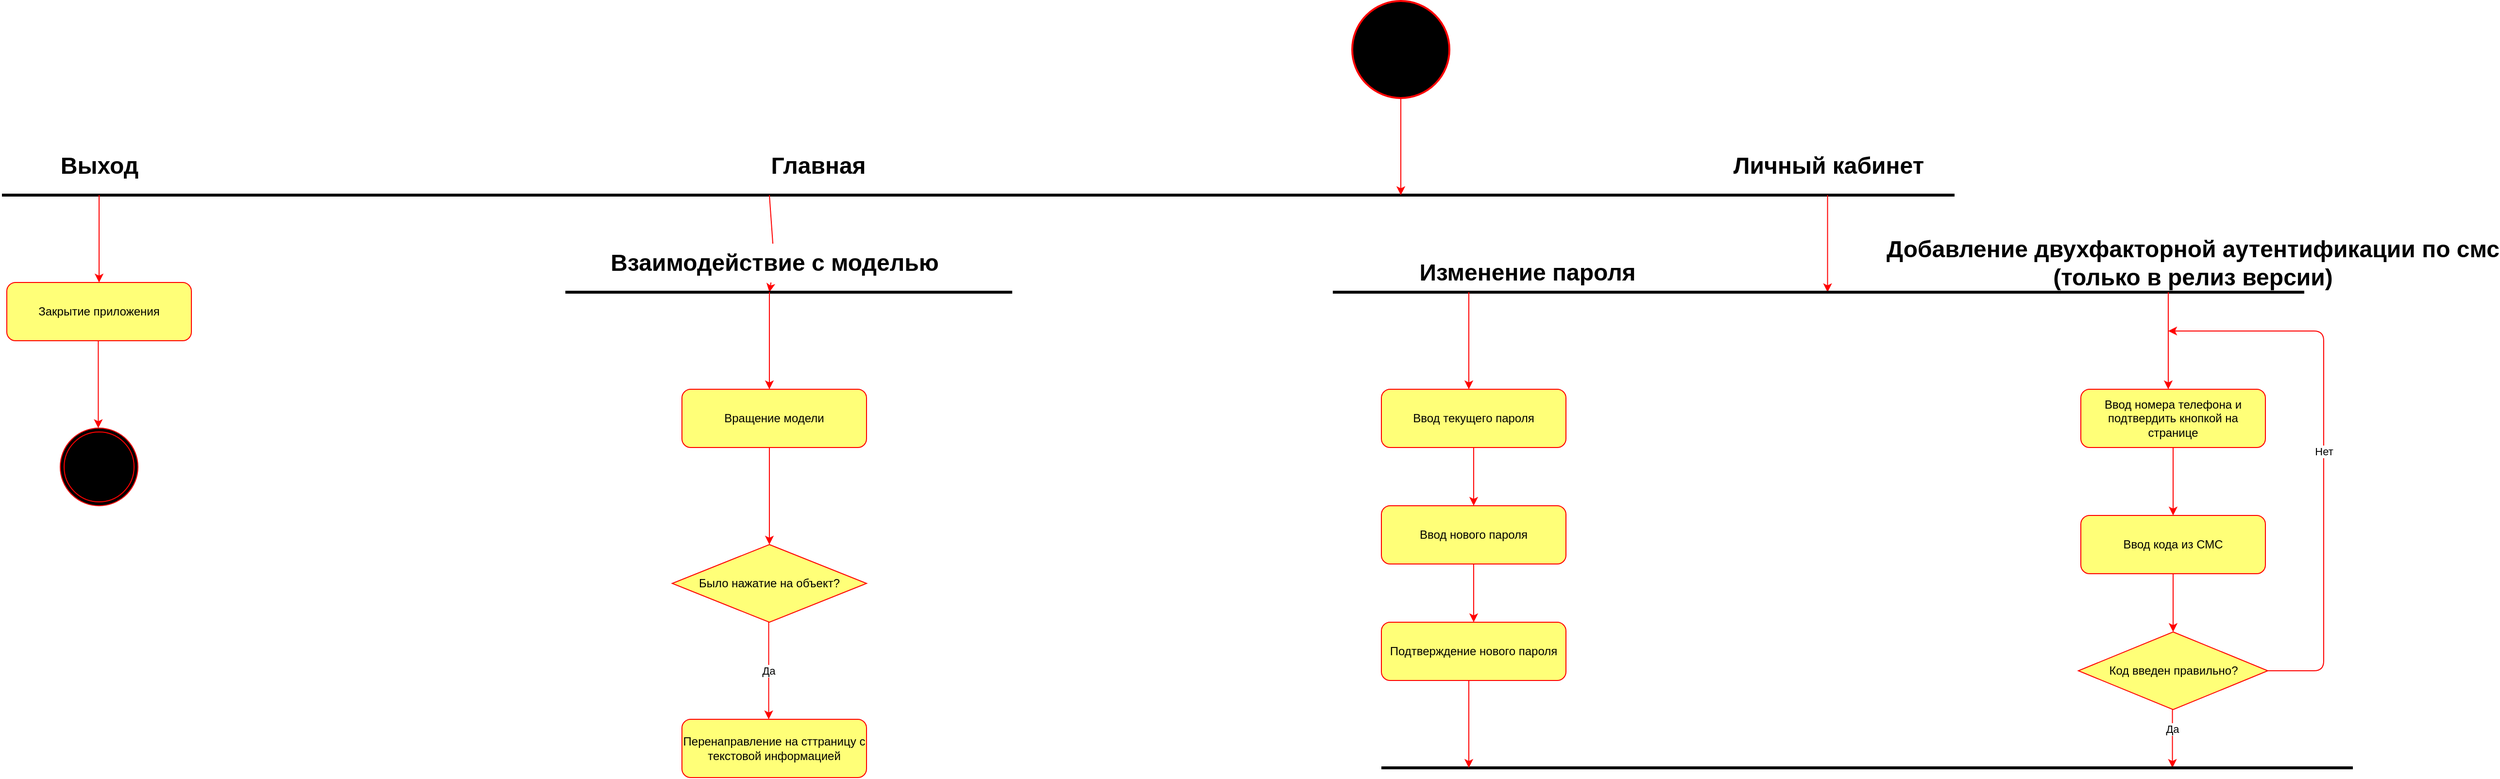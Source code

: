 <mxfile version="14.6.6" type="github">
  <diagram id="KsrvPjBczi0uRQ7n-0tx" name="Page-1">
    <mxGraphModel dx="4072" dy="2500" grid="1" gridSize="10" guides="1" tooltips="1" connect="1" arrows="1" fold="1" page="1" pageScale="1" pageWidth="850" pageHeight="1100" math="0" shadow="0">
      <root>
        <mxCell id="0" />
        <mxCell id="1" parent="0" />
        <mxCell id="nR79GMOMtEsPVqGwIcki-1" value="" style="strokeWidth=2;html=1;shape=mxgraph.flowchart.start_2;whiteSpace=wrap;fillColor=#000000;strokeColor=#FF0000;" vertex="1" parent="1">
          <mxGeometry x="360" y="-140" width="100" height="100" as="geometry" />
        </mxCell>
        <mxCell id="nR79GMOMtEsPVqGwIcki-3" value="" style="endArrow=none;html=1;strokeWidth=3;" edge="1" parent="1">
          <mxGeometry width="50" height="50" relative="1" as="geometry">
            <mxPoint x="-1030" y="60" as="sourcePoint" />
            <mxPoint x="980" y="60" as="targetPoint" />
          </mxGeometry>
        </mxCell>
        <mxCell id="nR79GMOMtEsPVqGwIcki-4" value="" style="endArrow=classic;html=1;strokeColor=#FF0000;exitX=0.5;exitY=1;exitDx=0;exitDy=0;exitPerimeter=0;" edge="1" parent="1" source="nR79GMOMtEsPVqGwIcki-1">
          <mxGeometry width="50" height="50" relative="1" as="geometry">
            <mxPoint x="410" y="40" as="sourcePoint" />
            <mxPoint x="410" y="60" as="targetPoint" />
          </mxGeometry>
        </mxCell>
        <mxCell id="nR79GMOMtEsPVqGwIcki-5" value="Личный кабинет" style="text;strokeColor=none;fillColor=none;html=1;fontSize=24;fontStyle=1;verticalAlign=middle;align=center;" vertex="1" parent="1">
          <mxGeometry x="800" y="10" width="100" height="40" as="geometry" />
        </mxCell>
        <mxCell id="nR79GMOMtEsPVqGwIcki-6" value="" style="endArrow=classic;html=1;strokeColor=#FF0000;exitX=0.5;exitY=1;exitDx=0;exitDy=0;exitPerimeter=0;" edge="1" parent="1">
          <mxGeometry width="50" height="50" relative="1" as="geometry">
            <mxPoint x="849.29" y="60" as="sourcePoint" />
            <mxPoint x="849.29" y="160" as="targetPoint" />
          </mxGeometry>
        </mxCell>
        <mxCell id="nR79GMOMtEsPVqGwIcki-7" value="" style="endArrow=none;html=1;strokeColor=#000000;strokeWidth=3;" edge="1" parent="1">
          <mxGeometry width="50" height="50" relative="1" as="geometry">
            <mxPoint x="340" y="160" as="sourcePoint" />
            <mxPoint x="1340" y="160" as="targetPoint" />
          </mxGeometry>
        </mxCell>
        <mxCell id="nR79GMOMtEsPVqGwIcki-8" value="Изменение пароля" style="text;strokeColor=none;fillColor=none;html=1;fontSize=24;fontStyle=1;verticalAlign=middle;align=center;" vertex="1" parent="1">
          <mxGeometry x="490" y="120" width="100" height="40" as="geometry" />
        </mxCell>
        <mxCell id="nR79GMOMtEsPVqGwIcki-10" value="" style="endArrow=classic;html=1;strokeColor=#FF0000;exitX=0.5;exitY=1;exitDx=0;exitDy=0;exitPerimeter=0;" edge="1" parent="1">
          <mxGeometry width="50" height="50" relative="1" as="geometry">
            <mxPoint x="480.0" y="160" as="sourcePoint" />
            <mxPoint x="480.0" y="260" as="targetPoint" />
          </mxGeometry>
        </mxCell>
        <mxCell id="nR79GMOMtEsPVqGwIcki-11" value="Ввод текущего пароля" style="rounded=1;whiteSpace=wrap;html=1;strokeColor=#FF0000;gradientColor=none;fillColor=#FFFF78;" vertex="1" parent="1">
          <mxGeometry x="390" y="260" width="190" height="60" as="geometry" />
        </mxCell>
        <mxCell id="nR79GMOMtEsPVqGwIcki-12" value="Ввод нового пароля" style="rounded=1;whiteSpace=wrap;html=1;strokeColor=#FF0000;gradientColor=none;fillColor=#FFFF78;" vertex="1" parent="1">
          <mxGeometry x="390" y="380" width="190" height="60" as="geometry" />
        </mxCell>
        <mxCell id="nR79GMOMtEsPVqGwIcki-13" value="" style="endArrow=classic;html=1;strokeColor=#FF0000;exitX=0.5;exitY=1;exitDx=0;exitDy=0;entryX=0.5;entryY=0;entryDx=0;entryDy=0;" edge="1" parent="1" source="nR79GMOMtEsPVqGwIcki-11" target="nR79GMOMtEsPVqGwIcki-12">
          <mxGeometry width="50" height="50" relative="1" as="geometry">
            <mxPoint x="490.0" y="170" as="sourcePoint" />
            <mxPoint x="490" y="270" as="targetPoint" />
          </mxGeometry>
        </mxCell>
        <mxCell id="nR79GMOMtEsPVqGwIcki-14" value="Подтверждение нового пароля" style="rounded=1;whiteSpace=wrap;html=1;strokeColor=#FF0000;gradientColor=none;fillColor=#FFFF78;" vertex="1" parent="1">
          <mxGeometry x="390" y="500" width="190" height="60" as="geometry" />
        </mxCell>
        <mxCell id="nR79GMOMtEsPVqGwIcki-15" value="" style="endArrow=classic;html=1;strokeColor=#FF0000;exitX=0.5;exitY=1;exitDx=0;exitDy=0;entryX=0.5;entryY=0;entryDx=0;entryDy=0;" edge="1" parent="1" source="nR79GMOMtEsPVqGwIcki-12" target="nR79GMOMtEsPVqGwIcki-14">
          <mxGeometry width="50" height="50" relative="1" as="geometry">
            <mxPoint x="495" y="330" as="sourcePoint" />
            <mxPoint x="495" y="390" as="targetPoint" />
          </mxGeometry>
        </mxCell>
        <mxCell id="nR79GMOMtEsPVqGwIcki-17" value="Добавление двухфакторной аутентификации по смс&lt;br&gt;(только в релиз версии)" style="text;strokeColor=none;fillColor=none;html=1;fontSize=24;fontStyle=1;verticalAlign=middle;align=center;" vertex="1" parent="1">
          <mxGeometry x="1175" y="110" width="100" height="40" as="geometry" />
        </mxCell>
        <mxCell id="nR79GMOMtEsPVqGwIcki-19" value="" style="endArrow=classic;html=1;strokeColor=#FF0000;exitX=0.5;exitY=1;exitDx=0;exitDy=0;exitPerimeter=0;" edge="1" parent="1">
          <mxGeometry width="50" height="50" relative="1" as="geometry">
            <mxPoint x="1200.0" y="160" as="sourcePoint" />
            <mxPoint x="1200" y="260" as="targetPoint" />
          </mxGeometry>
        </mxCell>
        <mxCell id="nR79GMOMtEsPVqGwIcki-20" value="Ввод номера телефона и подтвердить кнопкой на странице" style="rounded=1;whiteSpace=wrap;html=1;strokeColor=#FF0000;gradientColor=none;fillColor=#FFFF78;" vertex="1" parent="1">
          <mxGeometry x="1110" y="260" width="190" height="60" as="geometry" />
        </mxCell>
        <mxCell id="nR79GMOMtEsPVqGwIcki-21" value="Ввод кода из СМС" style="rounded=1;whiteSpace=wrap;html=1;strokeColor=#FF0000;gradientColor=none;fillColor=#FFFF78;" vertex="1" parent="1">
          <mxGeometry x="1110" y="390" width="190" height="60" as="geometry" />
        </mxCell>
        <mxCell id="nR79GMOMtEsPVqGwIcki-22" value="" style="endArrow=classic;html=1;strokeColor=#FF0000;exitX=0.5;exitY=1;exitDx=0;exitDy=0;entryX=0.5;entryY=0;entryDx=0;entryDy=0;" edge="1" parent="1" source="nR79GMOMtEsPVqGwIcki-20" target="nR79GMOMtEsPVqGwIcki-21">
          <mxGeometry width="50" height="50" relative="1" as="geometry">
            <mxPoint x="1210.0" y="170" as="sourcePoint" />
            <mxPoint x="1210" y="270" as="targetPoint" />
          </mxGeometry>
        </mxCell>
        <mxCell id="nR79GMOMtEsPVqGwIcki-23" value="Код введен правильно?" style="rhombus;whiteSpace=wrap;html=1;fillColor=#FFFF78;gradientColor=none;strokeColor=#FF0000;" vertex="1" parent="1">
          <mxGeometry x="1107.5" y="510" width="195" height="80" as="geometry" />
        </mxCell>
        <mxCell id="nR79GMOMtEsPVqGwIcki-24" value="" style="endArrow=classic;html=1;strokeColor=#FF0000;exitX=0.5;exitY=1;exitDx=0;exitDy=0;entryX=0.5;entryY=0;entryDx=0;entryDy=0;" edge="1" parent="1" source="nR79GMOMtEsPVqGwIcki-21" target="nR79GMOMtEsPVqGwIcki-23">
          <mxGeometry width="50" height="50" relative="1" as="geometry">
            <mxPoint x="1196.79" y="440" as="sourcePoint" />
            <mxPoint x="1196.79" y="510" as="targetPoint" />
          </mxGeometry>
        </mxCell>
        <mxCell id="nR79GMOMtEsPVqGwIcki-25" value="Нет" style="endArrow=classic;html=1;strokeColor=#FF0000;exitX=1;exitY=0.5;exitDx=0;exitDy=0;" edge="1" parent="1" source="nR79GMOMtEsPVqGwIcki-23">
          <mxGeometry width="50" height="50" relative="1" as="geometry">
            <mxPoint x="1370" y="540" as="sourcePoint" />
            <mxPoint x="1200" y="200" as="targetPoint" />
            <Array as="points">
              <mxPoint x="1360" y="550" />
              <mxPoint x="1360" y="200" />
            </Array>
          </mxGeometry>
        </mxCell>
        <mxCell id="nR79GMOMtEsPVqGwIcki-26" value="" style="endArrow=classic;html=1;strokeColor=#FF0000;exitX=0.5;exitY=1;exitDx=0;exitDy=0;entryX=0.5;entryY=0;entryDx=0;entryDy=0;" edge="1" parent="1">
          <mxGeometry width="50" height="50" relative="1" as="geometry">
            <mxPoint x="1204.29" y="590" as="sourcePoint" />
            <mxPoint x="1204.29" y="650" as="targetPoint" />
          </mxGeometry>
        </mxCell>
        <mxCell id="nR79GMOMtEsPVqGwIcki-27" value="Да" style="edgeLabel;html=1;align=center;verticalAlign=middle;resizable=0;points=[];" vertex="1" connectable="0" parent="nR79GMOMtEsPVqGwIcki-26">
          <mxGeometry x="-0.333" y="-1" relative="1" as="geometry">
            <mxPoint as="offset" />
          </mxGeometry>
        </mxCell>
        <mxCell id="nR79GMOMtEsPVqGwIcki-28" value="" style="endArrow=none;html=1;strokeColor=#000000;strokeWidth=3;" edge="1" parent="1">
          <mxGeometry width="50" height="50" relative="1" as="geometry">
            <mxPoint x="390" y="650" as="sourcePoint" />
            <mxPoint x="1390" y="650" as="targetPoint" />
          </mxGeometry>
        </mxCell>
        <mxCell id="nR79GMOMtEsPVqGwIcki-29" value="" style="endArrow=classic;html=1;strokeColor=#FF0000;exitX=0.5;exitY=1;exitDx=0;exitDy=0;" edge="1" parent="1">
          <mxGeometry width="50" height="50" relative="1" as="geometry">
            <mxPoint x="480" y="560" as="sourcePoint" />
            <mxPoint x="480" y="650" as="targetPoint" />
          </mxGeometry>
        </mxCell>
        <mxCell id="nR79GMOMtEsPVqGwIcki-30" value="Главная" style="text;strokeColor=none;fillColor=none;html=1;fontSize=24;fontStyle=1;verticalAlign=middle;align=center;" vertex="1" parent="1">
          <mxGeometry x="-240" y="10" width="100" height="40" as="geometry" />
        </mxCell>
        <mxCell id="nR79GMOMtEsPVqGwIcki-31" value="" style="endArrow=classic;html=1;strokeColor=#FF0000;startArrow=none;" edge="1" parent="1" source="nR79GMOMtEsPVqGwIcki-33">
          <mxGeometry width="50" height="50" relative="1" as="geometry">
            <mxPoint x="-240" y="60" as="sourcePoint" />
            <mxPoint x="-240" y="160" as="targetPoint" />
          </mxGeometry>
        </mxCell>
        <mxCell id="nR79GMOMtEsPVqGwIcki-32" value="" style="endArrow=none;html=1;strokeColor=#000000;strokeWidth=3;" edge="1" parent="1">
          <mxGeometry width="50" height="50" relative="1" as="geometry">
            <mxPoint x="-450" y="160" as="sourcePoint" />
            <mxPoint x="10" y="160" as="targetPoint" />
          </mxGeometry>
        </mxCell>
        <mxCell id="nR79GMOMtEsPVqGwIcki-34" value="" style="endArrow=classic;html=1;strokeColor=#FF0000;" edge="1" parent="1">
          <mxGeometry width="50" height="50" relative="1" as="geometry">
            <mxPoint x="-240" y="160" as="sourcePoint" />
            <mxPoint x="-240" y="260" as="targetPoint" />
          </mxGeometry>
        </mxCell>
        <mxCell id="nR79GMOMtEsPVqGwIcki-35" value="Вращение модели" style="rounded=1;whiteSpace=wrap;html=1;strokeColor=#FF0000;gradientColor=none;fillColor=#FFFF78;" vertex="1" parent="1">
          <mxGeometry x="-330" y="260" width="190" height="60" as="geometry" />
        </mxCell>
        <mxCell id="nR79GMOMtEsPVqGwIcki-36" value="" style="endArrow=classic;html=1;strokeColor=#FF0000;" edge="1" parent="1">
          <mxGeometry width="50" height="50" relative="1" as="geometry">
            <mxPoint x="-240" y="320" as="sourcePoint" />
            <mxPoint x="-240" y="420" as="targetPoint" />
          </mxGeometry>
        </mxCell>
        <mxCell id="nR79GMOMtEsPVqGwIcki-37" value="Было нажатие на объект?" style="rhombus;whiteSpace=wrap;html=1;fillColor=#FFFF78;gradientColor=none;strokeColor=#FF0000;" vertex="1" parent="1">
          <mxGeometry x="-340" y="420" width="200" height="80" as="geometry" />
        </mxCell>
        <mxCell id="nR79GMOMtEsPVqGwIcki-39" value="Да" style="endArrow=classic;html=1;strokeColor=#FF0000;" edge="1" parent="1">
          <mxGeometry width="50" height="50" relative="1" as="geometry">
            <mxPoint x="-240.71" y="500" as="sourcePoint" />
            <mxPoint x="-240.71" y="600" as="targetPoint" />
          </mxGeometry>
        </mxCell>
        <mxCell id="nR79GMOMtEsPVqGwIcki-40" value="Перенаправление на сттраницу с текстовой информацией" style="rounded=1;whiteSpace=wrap;html=1;strokeColor=#FF0000;gradientColor=none;fillColor=#FFFF78;" vertex="1" parent="1">
          <mxGeometry x="-330" y="600" width="190" height="60" as="geometry" />
        </mxCell>
        <mxCell id="nR79GMOMtEsPVqGwIcki-42" value="Выход" style="text;strokeColor=none;fillColor=none;html=1;fontSize=24;fontStyle=1;verticalAlign=middle;align=center;" vertex="1" parent="1">
          <mxGeometry x="-980" y="10" width="100" height="40" as="geometry" />
        </mxCell>
        <mxCell id="nR79GMOMtEsPVqGwIcki-43" value="Закрытие приложения" style="rounded=1;whiteSpace=wrap;html=1;strokeColor=#FF0000;gradientColor=none;fillColor=#FFFF78;" vertex="1" parent="1">
          <mxGeometry x="-1025" y="150" width="190" height="60" as="geometry" />
        </mxCell>
        <mxCell id="nR79GMOMtEsPVqGwIcki-44" value="" style="endArrow=classic;html=1;strokeColor=#FF0000;entryX=0.5;entryY=0;entryDx=0;entryDy=0;" edge="1" parent="1" target="nR79GMOMtEsPVqGwIcki-43">
          <mxGeometry width="50" height="50" relative="1" as="geometry">
            <mxPoint x="-930" y="60" as="sourcePoint" />
            <mxPoint x="-580" y="270" as="targetPoint" />
          </mxGeometry>
        </mxCell>
        <mxCell id="nR79GMOMtEsPVqGwIcki-45" value="" style="endArrow=classic;html=1;strokeColor=#FF0000;entryX=0.5;entryY=0;entryDx=0;entryDy=0;" edge="1" parent="1">
          <mxGeometry width="50" height="50" relative="1" as="geometry">
            <mxPoint x="-930.83" y="210" as="sourcePoint" />
            <mxPoint x="-930.83" y="300" as="targetPoint" />
          </mxGeometry>
        </mxCell>
        <mxCell id="nR79GMOMtEsPVqGwIcki-46" value="" style="ellipse;shape=doubleEllipse;whiteSpace=wrap;html=1;aspect=fixed;gradientColor=none;fillColor=#000000;strokeColor=#FF0000;" vertex="1" parent="1">
          <mxGeometry x="-970" y="300" width="80" height="80" as="geometry" />
        </mxCell>
        <mxCell id="nR79GMOMtEsPVqGwIcki-33" value="Взаимодействие с моделью" style="text;strokeColor=none;fillColor=none;html=1;fontSize=24;fontStyle=1;verticalAlign=middle;align=center;" vertex="1" parent="1">
          <mxGeometry x="-285" y="110" width="100" height="40" as="geometry" />
        </mxCell>
        <mxCell id="nR79GMOMtEsPVqGwIcki-47" value="" style="endArrow=none;html=1;strokeColor=#FF0000;" edge="1" parent="1" target="nR79GMOMtEsPVqGwIcki-33">
          <mxGeometry width="50" height="50" relative="1" as="geometry">
            <mxPoint x="-240" y="60" as="sourcePoint" />
            <mxPoint x="-240" y="160" as="targetPoint" />
          </mxGeometry>
        </mxCell>
      </root>
    </mxGraphModel>
  </diagram>
</mxfile>
